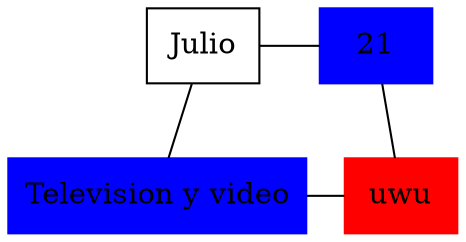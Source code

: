 graph grafico{
node[shape=box]
concentrate=true
compound=true;
nodo00 [label ="Julio"];
nodo00--nodo10
nodo10[label ="Television y video",color=blue,style=filled];
nodo121[label ="uwu",shape=polygon,color=red,style=filled ];
rank=same {nodo10--nodo121}
rank=same {nodo00--nodo021}
nodo021[label ="21",color=blue,style=filled];
nodo121--nodo021
}
